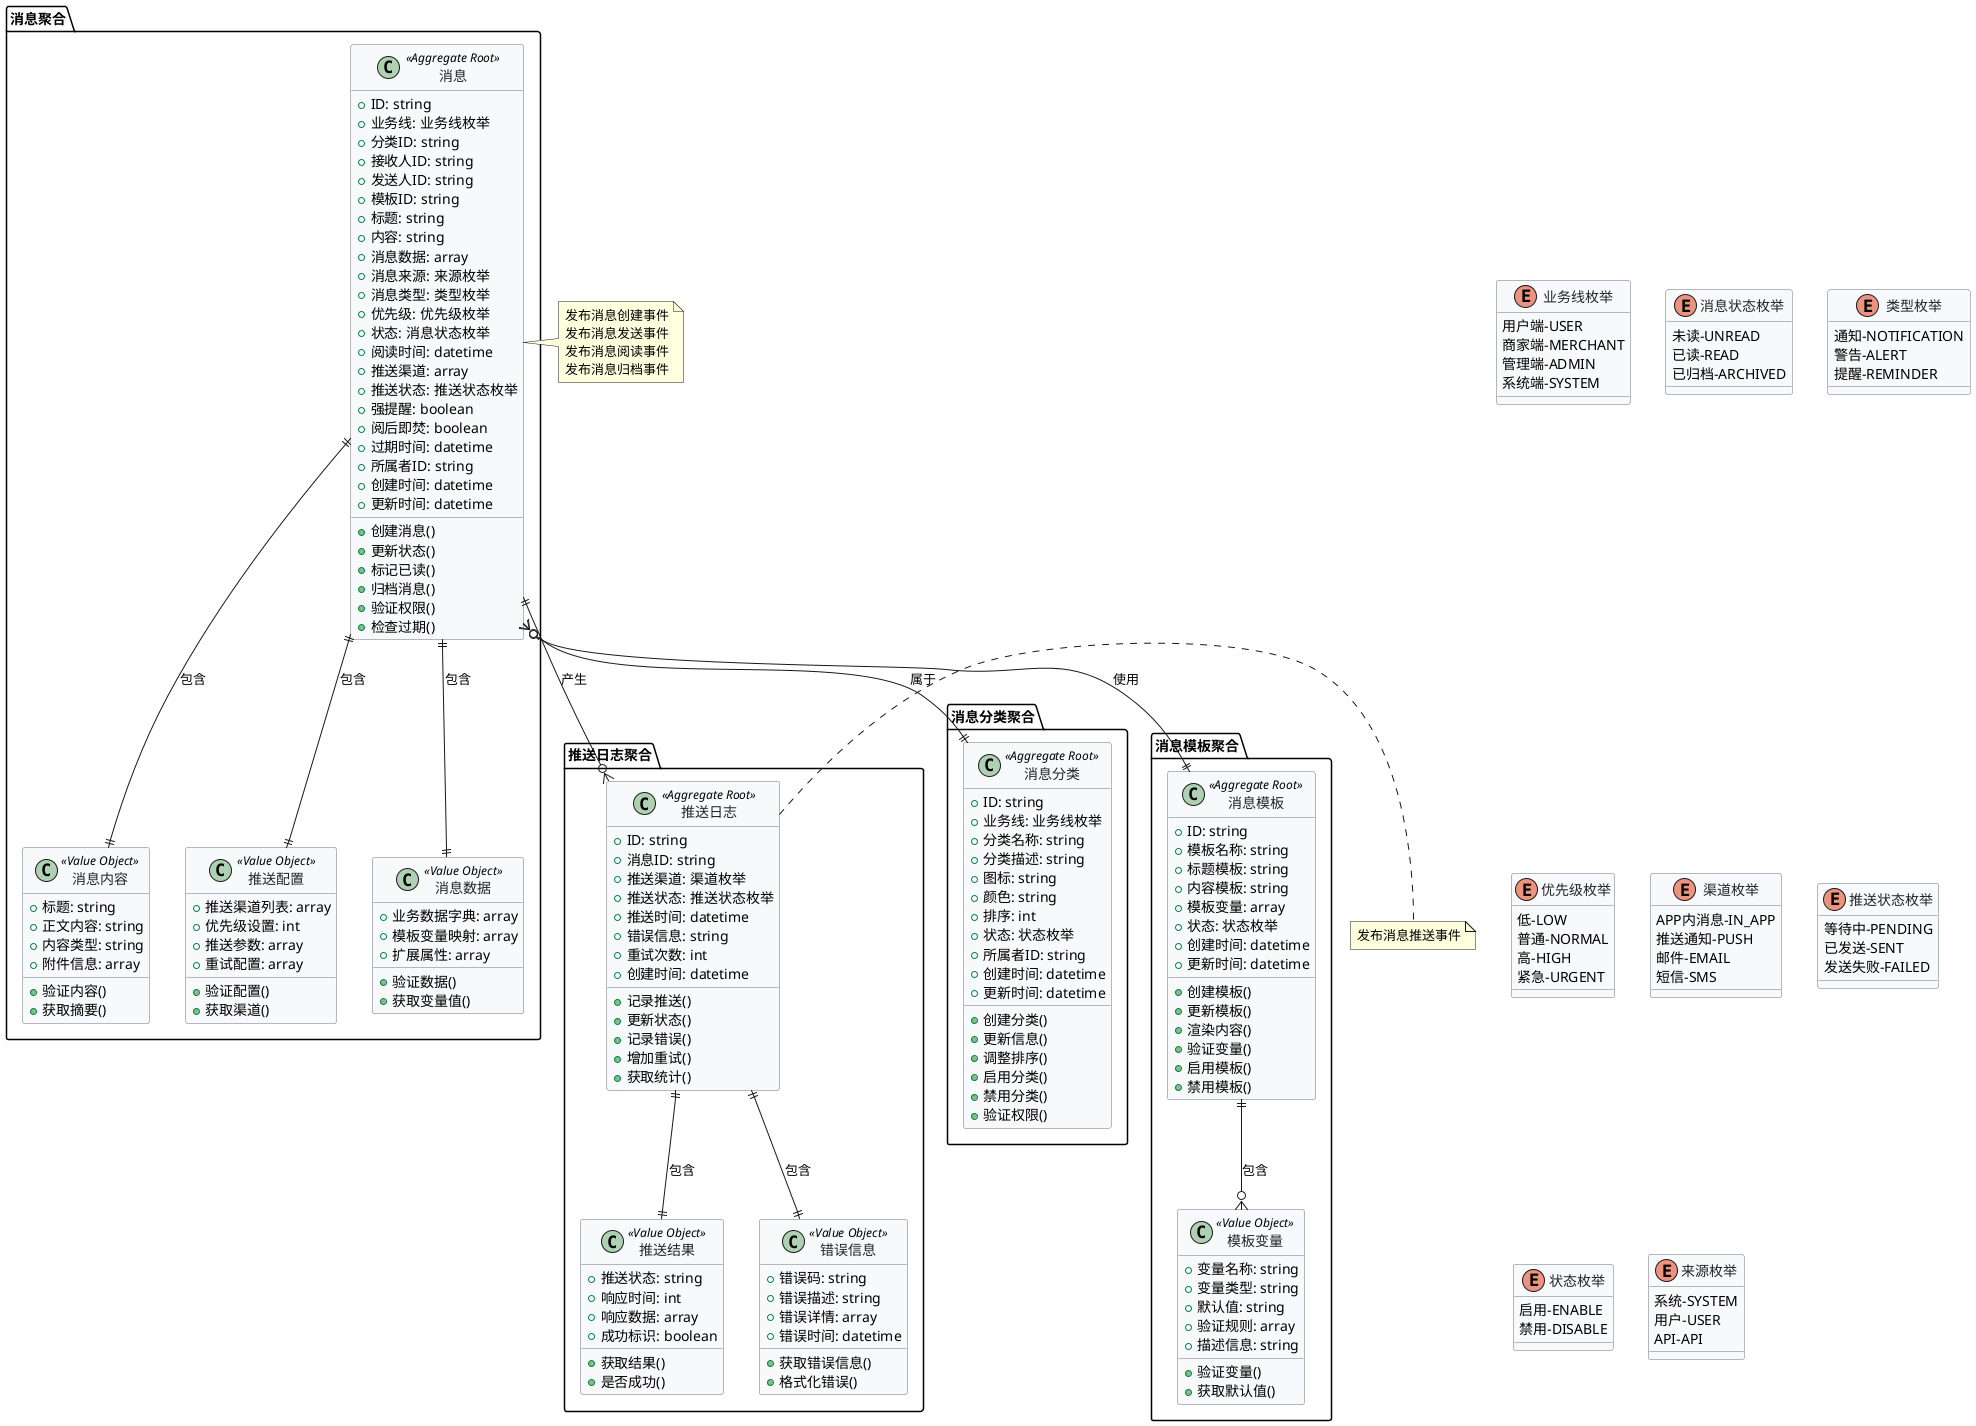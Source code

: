 @startuml message-domain-model

skinparam backgroundColor #FFFFFF
skinparam class {
    BackgroundColor #F8F9FA
    BorderColor #6C757D
    FontColor #212529
}

' 消息聚合
package "消息聚合" {
    class 消息 << Aggregate Root >> {
        +ID: string
        +业务线: 业务线枚举
        +分类ID: string
        +接收人ID: string
        +发送人ID: string
        +模板ID: string
        +标题: string
        +内容: string
        +消息数据: array
        +消息来源: 来源枚举
        +消息类型: 类型枚举
        +优先级: 优先级枚举
        +状态: 消息状态枚举
        +阅读时间: datetime
        +推送渠道: array
        +推送状态: 推送状态枚举
        +强提醒: boolean
        +阅后即焚: boolean
        +过期时间: datetime
        +所属者ID: string
        +创建时间: datetime
        +更新时间: datetime
        
        +创建消息()
        +更新状态()
        +标记已读()
        +归档消息()
        +验证权限()
        +检查过期()
    }
    
    class 消息内容 << Value Object >> {
        +标题: string
        +正文内容: string
        +内容类型: string
        +附件信息: array
        +验证内容()
        +获取摘要()
    }
    
    class 推送配置 << Value Object >> {
        +推送渠道列表: array
        +优先级设置: int
        +推送参数: array
        +重试配置: array
        +验证配置()
        +获取渠道()
    }
    
    class 消息数据 << Value Object >> {
        +业务数据字典: array
        +模板变量映射: array
        +扩展属性: array
        +验证数据()
        +获取变量值()
    }
}

' 消息分类聚合
package "消息分类聚合" {
    class 消息分类 << Aggregate Root >> {
        +ID: string
        +业务线: 业务线枚举
        +分类名称: string
        +分类描述: string
        +图标: string
        +颜色: string
        +排序: int
        +状态: 状态枚举
        +所属者ID: string
        +创建时间: datetime
        +更新时间: datetime
        
        +创建分类()
        +更新信息()
        +调整排序()
        +启用分类()
        +禁用分类()
        +验证权限()
    }
}

' 消息模板聚合
package "消息模板聚合" {
    class 消息模板 << Aggregate Root >> {
        +ID: string
        +模板名称: string
        +标题模板: string
        +内容模板: string
        +模板变量: array
        +状态: 状态枚举
        +创建时间: datetime
        +更新时间: datetime
        
        +创建模板()
        +更新模板()
        +渲染内容()
        +验证变量()
        +启用模板()
        +禁用模板()
    }
    
    class 模板变量 << Value Object >> {
        +变量名称: string
        +变量类型: string
        +默认值: string
        +验证规则: array
        +描述信息: string
        +验证变量()
        +获取默认值()
    }
}

' 推送日志聚合
package "推送日志聚合" {
    class 推送日志 << Aggregate Root >> {
        +ID: string
        +消息ID: string
        +推送渠道: 渠道枚举
        +推送状态: 推送状态枚举
        +推送时间: datetime
        +错误信息: string
        +重试次数: int
        +创建时间: datetime
        
        +记录推送()
        +更新状态()
        +记录错误()
        +增加重试()
        +获取统计()
    }
    
    class 推送结果 << Value Object >> {
        +推送状态: string
        +响应时间: int
        +响应数据: array
        +成功标识: boolean
        +获取结果()
        +是否成功()
    }
    
    class 错误信息 << Value Object >> {
        +错误码: string
        +错误描述: string
        +错误详情: array
        +错误时间: datetime
        +获取错误信息()
        +格式化错误()
    }
}

' 枚举定义
enum 业务线枚举 {
    用户端-USER
    商家端-MERCHANT
    管理端-ADMIN
    系统端-SYSTEM
}

enum 消息状态枚举 {
    未读-UNREAD
    已读-READ
    已归档-ARCHIVED
}

enum 类型枚举 {
    通知-NOTIFICATION
    警告-ALERT
    提醒-REMINDER
}

enum 优先级枚举 {
    低-LOW
    普通-NORMAL
    高-HIGH
    紧急-URGENT
}

enum 渠道枚举 {
    APP内消息-IN_APP
    推送通知-PUSH
    邮件-EMAIL
    短信-SMS
}

enum 推送状态枚举 {
    等待中-PENDING
    已发送-SENT
    发送失败-FAILED
}

enum 状态枚举 {
    启用-ENABLE
    禁用-DISABLE
}

enum 来源枚举 {
    系统-SYSTEM
    用户-USER
    API-API
}

' 关系定义
消息 ||--|| 消息内容 : 包含
消息 ||--|| 推送配置 : 包含
消息 ||--|| 消息数据 : 包含
消息模板 ||--o{ 模板变量 : 包含
推送日志 ||--|| 推送结果 : 包含
推送日志 ||--|| 错误信息 : 包含

消息 }o--|| 消息分类 : 属于
消息 }o--|| 消息模板 : 使用
消息 ||--o{ 推送日志 : 产生

' 领域事件
note right of 消息 : 发布消息创建事件\n发布消息发送事件\n发布消息阅读事件\n发布消息归档事件
note right of 推送日志 : 发布消息推送事件

@enduml
